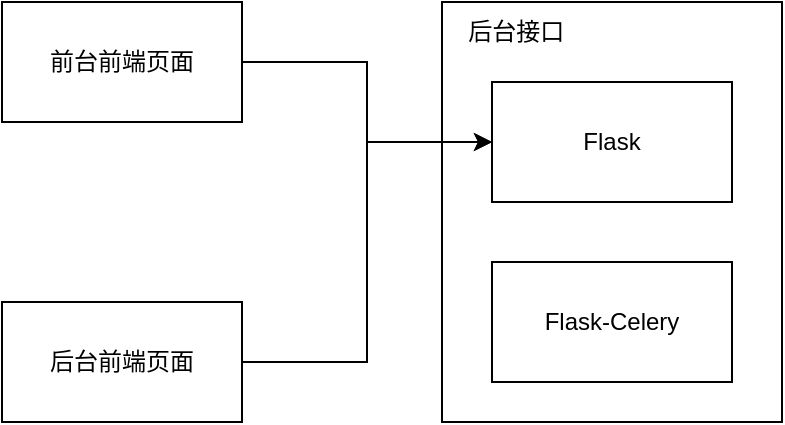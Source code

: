 <mxfile version="20.2.0" type="github"><diagram id="hyWiF2Drobk8DlRitlIx" name="第 1 页"><mxGraphModel dx="1422" dy="748" grid="1" gridSize="10" guides="1" tooltips="1" connect="1" arrows="1" fold="1" page="1" pageScale="1" pageWidth="827" pageHeight="1169" math="0" shadow="0"><root><mxCell id="0"/><mxCell id="1" parent="0"/><mxCell id="inyP5wmSSKvZkl13Caa1-4" value="" style="rounded=0;whiteSpace=wrap;html=1;" parent="1" vertex="1"><mxGeometry x="290" y="130" width="170" height="210" as="geometry"/></mxCell><mxCell id="inyP5wmSSKvZkl13Caa1-9" style="edgeStyle=orthogonalEdgeStyle;rounded=0;orthogonalLoop=1;jettySize=auto;html=1;exitX=1;exitY=0.5;exitDx=0;exitDy=0;entryX=0;entryY=0.5;entryDx=0;entryDy=0;" parent="1" source="inyP5wmSSKvZkl13Caa1-1" target="inyP5wmSSKvZkl13Caa1-6" edge="1"><mxGeometry relative="1" as="geometry"/></mxCell><mxCell id="inyP5wmSSKvZkl13Caa1-1" value="前台前端页面" style="rounded=0;whiteSpace=wrap;html=1;" parent="1" vertex="1"><mxGeometry x="70" y="130" width="120" height="60" as="geometry"/></mxCell><mxCell id="inyP5wmSSKvZkl13Caa1-8" style="edgeStyle=orthogonalEdgeStyle;rounded=0;orthogonalLoop=1;jettySize=auto;html=1;exitX=1;exitY=0.5;exitDx=0;exitDy=0;entryX=0;entryY=0.5;entryDx=0;entryDy=0;" parent="1" source="inyP5wmSSKvZkl13Caa1-2" target="inyP5wmSSKvZkl13Caa1-6" edge="1"><mxGeometry relative="1" as="geometry"/></mxCell><mxCell id="inyP5wmSSKvZkl13Caa1-2" value="后台前端页面" style="rounded=0;whiteSpace=wrap;html=1;" parent="1" vertex="1"><mxGeometry x="70" y="280" width="120" height="60" as="geometry"/></mxCell><mxCell id="inyP5wmSSKvZkl13Caa1-5" value="&amp;nbsp;后台接口" style="text;html=1;align=center;verticalAlign=middle;resizable=0;points=[];autosize=1;strokeColor=none;fillColor=none;" parent="1" vertex="1"><mxGeometry x="290" y="130" width="70" height="30" as="geometry"/></mxCell><mxCell id="inyP5wmSSKvZkl13Caa1-6" value="Flask" style="rounded=0;whiteSpace=wrap;html=1;" parent="1" vertex="1"><mxGeometry x="315" y="170" width="120" height="60" as="geometry"/></mxCell><mxCell id="inyP5wmSSKvZkl13Caa1-7" value="Flask-Celery" style="rounded=0;whiteSpace=wrap;html=1;" parent="1" vertex="1"><mxGeometry x="315" y="260" width="120" height="60" as="geometry"/></mxCell></root></mxGraphModel></diagram></mxfile>